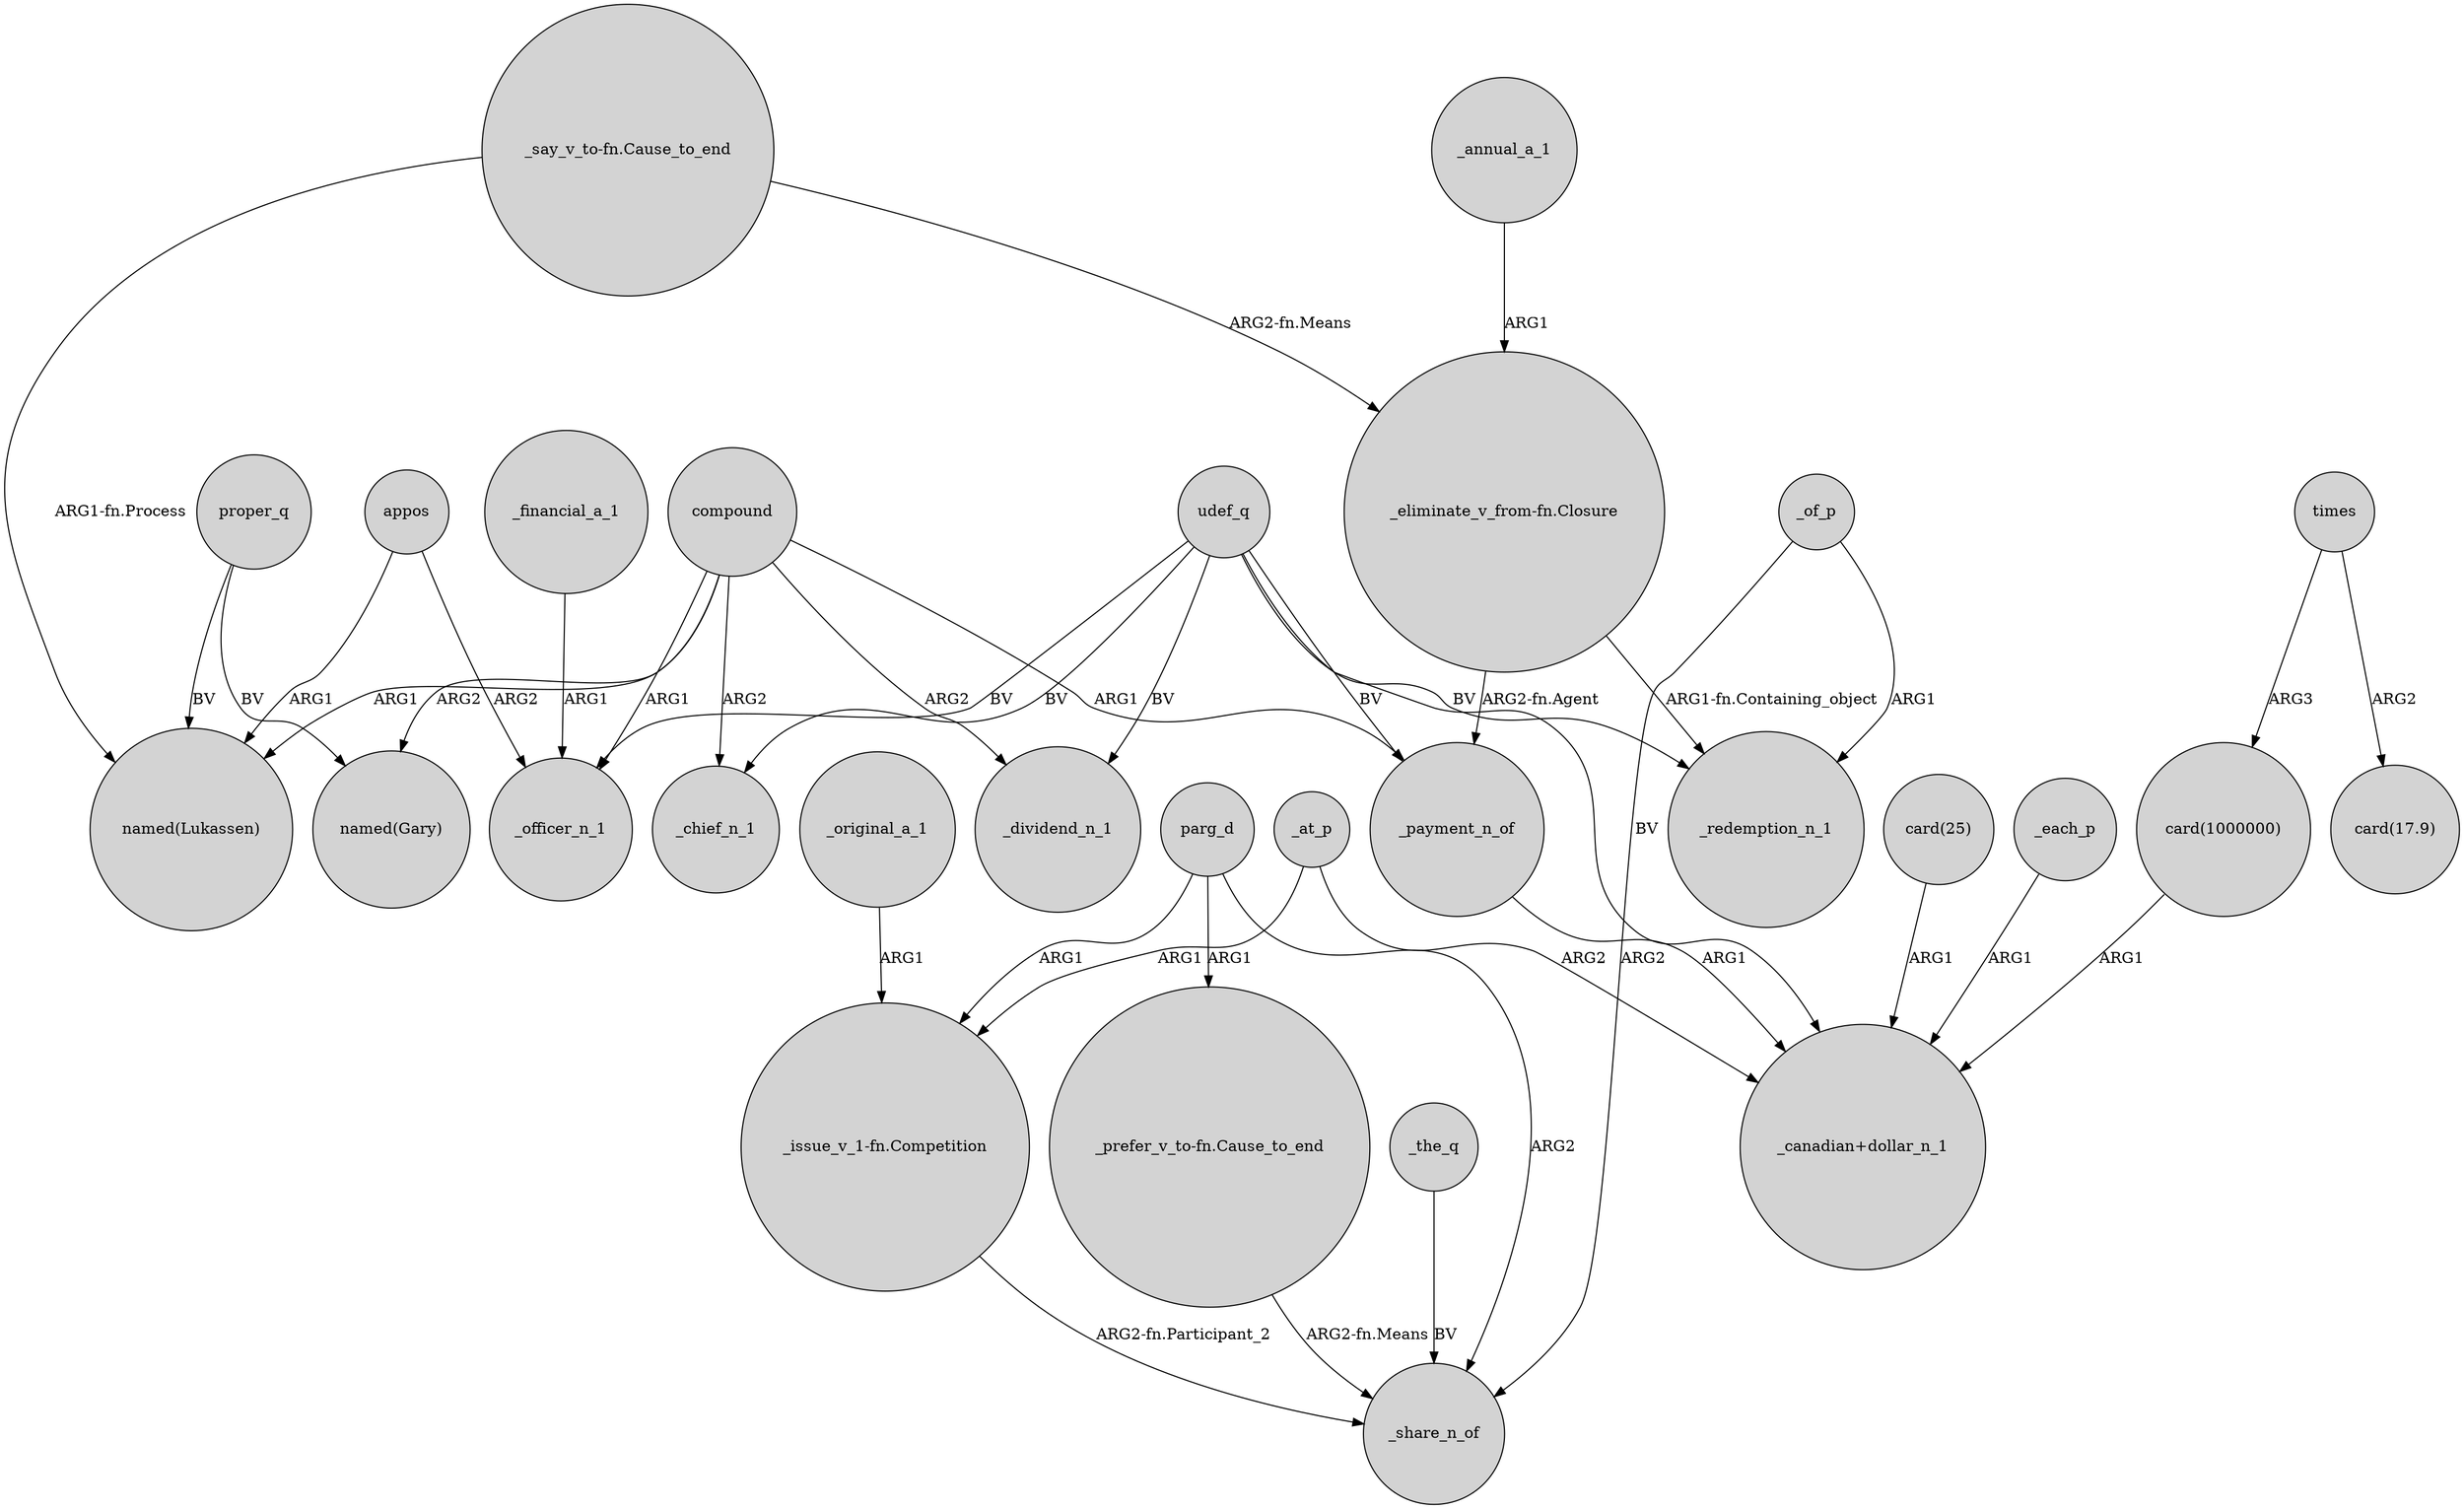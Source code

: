 digraph {
	node [shape=circle style=filled]
	udef_q -> _dividend_n_1 [label=BV]
	"card(1000000)" -> "_canadian+dollar_n_1" [label=ARG1]
	times -> "card(17.9)" [label=ARG2]
	_of_p -> _redemption_n_1 [label=ARG1]
	proper_q -> "named(Gary)" [label=BV]
	_at_p -> "_canadian+dollar_n_1" [label=ARG2]
	compound -> _chief_n_1 [label=ARG2]
	"_issue_v_1-fn.Competition" -> _share_n_of [label="ARG2-fn.Participant_2"]
	appos -> "named(Lukassen)" [label=ARG1]
	"_say_v_to-fn.Cause_to_end" -> "named(Lukassen)" [label="ARG1-fn.Process"]
	udef_q -> _redemption_n_1 [label=BV]
	udef_q -> _chief_n_1 [label=BV]
	_original_a_1 -> "_issue_v_1-fn.Competition" [label=ARG1]
	"_eliminate_v_from-fn.Closure" -> _payment_n_of [label="ARG2-fn.Agent"]
	_the_q -> _share_n_of [label=BV]
	times -> "card(1000000)" [label=ARG3]
	"card(25)" -> "_canadian+dollar_n_1" [label=ARG1]
	_at_p -> "_issue_v_1-fn.Competition" [label=ARG1]
	_each_p -> "_canadian+dollar_n_1" [label=ARG1]
	_financial_a_1 -> _officer_n_1 [label=ARG1]
	udef_q -> "_canadian+dollar_n_1" [label=BV]
	"_say_v_to-fn.Cause_to_end" -> "_eliminate_v_from-fn.Closure" [label="ARG2-fn.Means"]
	proper_q -> "named(Lukassen)" [label=BV]
	compound -> _officer_n_1 [label=ARG1]
	udef_q -> _officer_n_1 [label=BV]
	udef_q -> _payment_n_of [label=BV]
	parg_d -> "_prefer_v_to-fn.Cause_to_end" [label=ARG1]
	compound -> "named(Lukassen)" [label=ARG1]
	parg_d -> _share_n_of [label=ARG2]
	_payment_n_of -> "_canadian+dollar_n_1" [label=ARG1]
	compound -> "named(Gary)" [label=ARG2]
	_annual_a_1 -> "_eliminate_v_from-fn.Closure" [label=ARG1]
	appos -> _officer_n_1 [label=ARG2]
	parg_d -> "_issue_v_1-fn.Competition" [label=ARG1]
	compound -> _payment_n_of [label=ARG1]
	"_eliminate_v_from-fn.Closure" -> _redemption_n_1 [label="ARG1-fn.Containing_object"]
	_of_p -> _share_n_of [label=ARG2]
	compound -> _dividend_n_1 [label=ARG2]
	"_prefer_v_to-fn.Cause_to_end" -> _share_n_of [label="ARG2-fn.Means"]
}
